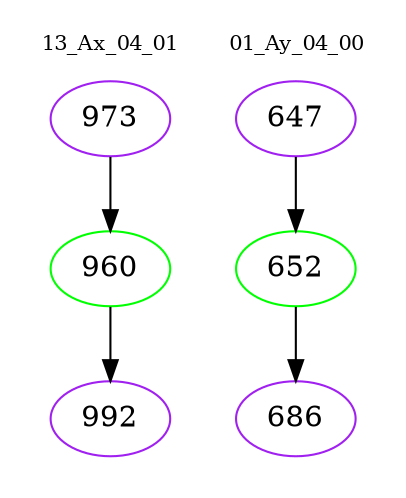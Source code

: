digraph{
subgraph cluster_0 {
color = white
label = "13_Ax_04_01";
fontsize=10;
T0_973 [label="973", color="purple"]
T0_973 -> T0_960 [color="black"]
T0_960 [label="960", color="green"]
T0_960 -> T0_992 [color="black"]
T0_992 [label="992", color="purple"]
}
subgraph cluster_1 {
color = white
label = "01_Ay_04_00";
fontsize=10;
T1_647 [label="647", color="purple"]
T1_647 -> T1_652 [color="black"]
T1_652 [label="652", color="green"]
T1_652 -> T1_686 [color="black"]
T1_686 [label="686", color="purple"]
}
}
